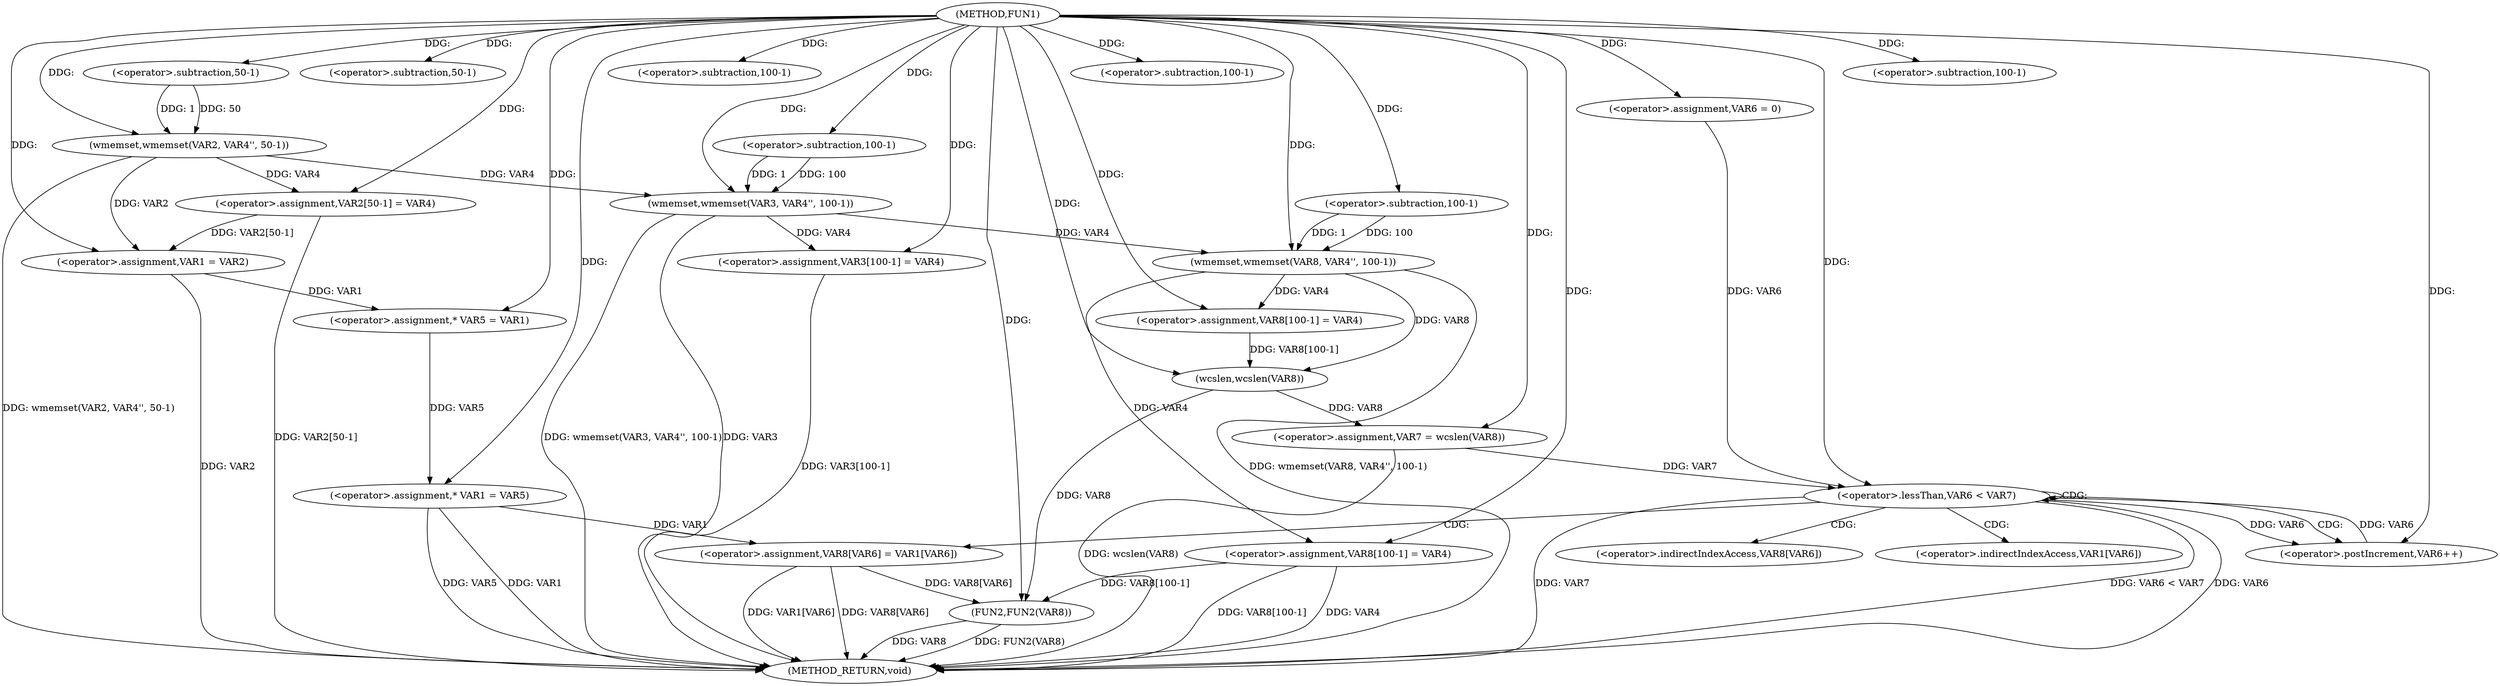 digraph FUN1 {  
"1000100" [label = "(METHOD,FUN1)" ]
"1000190" [label = "(METHOD_RETURN,void)" ]
"1000105" [label = "(wmemset,wmemset(VAR2, VAR4'', 50-1))" ]
"1000108" [label = "(<operator>.subtraction,50-1)" ]
"1000111" [label = "(<operator>.assignment,VAR2[50-1] = VAR4)" ]
"1000114" [label = "(<operator>.subtraction,50-1)" ]
"1000118" [label = "(wmemset,wmemset(VAR3, VAR4'', 100-1))" ]
"1000121" [label = "(<operator>.subtraction,100-1)" ]
"1000124" [label = "(<operator>.assignment,VAR3[100-1] = VAR4)" ]
"1000127" [label = "(<operator>.subtraction,100-1)" ]
"1000131" [label = "(<operator>.assignment,VAR1 = VAR2)" ]
"1000136" [label = "(<operator>.assignment,* VAR5 = VAR1)" ]
"1000140" [label = "(<operator>.assignment,* VAR1 = VAR5)" ]
"1000147" [label = "(wmemset,wmemset(VAR8, VAR4'', 100-1))" ]
"1000150" [label = "(<operator>.subtraction,100-1)" ]
"1000153" [label = "(<operator>.assignment,VAR8[100-1] = VAR4)" ]
"1000156" [label = "(<operator>.subtraction,100-1)" ]
"1000160" [label = "(<operator>.assignment,VAR7 = wcslen(VAR8))" ]
"1000162" [label = "(wcslen,wcslen(VAR8))" ]
"1000165" [label = "(<operator>.assignment,VAR6 = 0)" ]
"1000168" [label = "(<operator>.lessThan,VAR6 < VAR7)" ]
"1000171" [label = "(<operator>.postIncrement,VAR6++)" ]
"1000174" [label = "(<operator>.assignment,VAR8[VAR6] = VAR1[VAR6])" ]
"1000181" [label = "(<operator>.assignment,VAR8[100-1] = VAR4)" ]
"1000184" [label = "(<operator>.subtraction,100-1)" ]
"1000188" [label = "(FUN2,FUN2(VAR8))" ]
"1000175" [label = "(<operator>.indirectIndexAccess,VAR8[VAR6])" ]
"1000178" [label = "(<operator>.indirectIndexAccess,VAR1[VAR6])" ]
  "1000168" -> "1000190"  [ label = "DDG: VAR6 < VAR7"] 
  "1000124" -> "1000190"  [ label = "DDG: VAR3[100-1]"] 
  "1000168" -> "1000190"  [ label = "DDG: VAR6"] 
  "1000105" -> "1000190"  [ label = "DDG: wmemset(VAR2, VAR4'', 50-1)"] 
  "1000140" -> "1000190"  [ label = "DDG: VAR1"] 
  "1000118" -> "1000190"  [ label = "DDG: wmemset(VAR3, VAR4'', 100-1)"] 
  "1000168" -> "1000190"  [ label = "DDG: VAR7"] 
  "1000118" -> "1000190"  [ label = "DDG: VAR3"] 
  "1000160" -> "1000190"  [ label = "DDG: wcslen(VAR8)"] 
  "1000181" -> "1000190"  [ label = "DDG: VAR8[100-1]"] 
  "1000188" -> "1000190"  [ label = "DDG: FUN2(VAR8)"] 
  "1000174" -> "1000190"  [ label = "DDG: VAR1[VAR6]"] 
  "1000181" -> "1000190"  [ label = "DDG: VAR4"] 
  "1000140" -> "1000190"  [ label = "DDG: VAR5"] 
  "1000188" -> "1000190"  [ label = "DDG: VAR8"] 
  "1000131" -> "1000190"  [ label = "DDG: VAR2"] 
  "1000111" -> "1000190"  [ label = "DDG: VAR2[50-1]"] 
  "1000147" -> "1000190"  [ label = "DDG: wmemset(VAR8, VAR4'', 100-1)"] 
  "1000174" -> "1000190"  [ label = "DDG: VAR8[VAR6]"] 
  "1000100" -> "1000105"  [ label = "DDG: "] 
  "1000108" -> "1000105"  [ label = "DDG: 50"] 
  "1000108" -> "1000105"  [ label = "DDG: 1"] 
  "1000100" -> "1000108"  [ label = "DDG: "] 
  "1000105" -> "1000111"  [ label = "DDG: VAR4"] 
  "1000100" -> "1000111"  [ label = "DDG: "] 
  "1000100" -> "1000114"  [ label = "DDG: "] 
  "1000100" -> "1000118"  [ label = "DDG: "] 
  "1000105" -> "1000118"  [ label = "DDG: VAR4"] 
  "1000121" -> "1000118"  [ label = "DDG: 100"] 
  "1000121" -> "1000118"  [ label = "DDG: 1"] 
  "1000100" -> "1000121"  [ label = "DDG: "] 
  "1000118" -> "1000124"  [ label = "DDG: VAR4"] 
  "1000100" -> "1000124"  [ label = "DDG: "] 
  "1000100" -> "1000127"  [ label = "DDG: "] 
  "1000111" -> "1000131"  [ label = "DDG: VAR2[50-1]"] 
  "1000105" -> "1000131"  [ label = "DDG: VAR2"] 
  "1000100" -> "1000131"  [ label = "DDG: "] 
  "1000131" -> "1000136"  [ label = "DDG: VAR1"] 
  "1000100" -> "1000136"  [ label = "DDG: "] 
  "1000136" -> "1000140"  [ label = "DDG: VAR5"] 
  "1000100" -> "1000140"  [ label = "DDG: "] 
  "1000100" -> "1000147"  [ label = "DDG: "] 
  "1000118" -> "1000147"  [ label = "DDG: VAR4"] 
  "1000150" -> "1000147"  [ label = "DDG: 100"] 
  "1000150" -> "1000147"  [ label = "DDG: 1"] 
  "1000100" -> "1000150"  [ label = "DDG: "] 
  "1000147" -> "1000153"  [ label = "DDG: VAR4"] 
  "1000100" -> "1000153"  [ label = "DDG: "] 
  "1000100" -> "1000156"  [ label = "DDG: "] 
  "1000162" -> "1000160"  [ label = "DDG: VAR8"] 
  "1000100" -> "1000160"  [ label = "DDG: "] 
  "1000147" -> "1000162"  [ label = "DDG: VAR8"] 
  "1000153" -> "1000162"  [ label = "DDG: VAR8[100-1]"] 
  "1000100" -> "1000162"  [ label = "DDG: "] 
  "1000100" -> "1000165"  [ label = "DDG: "] 
  "1000171" -> "1000168"  [ label = "DDG: VAR6"] 
  "1000165" -> "1000168"  [ label = "DDG: VAR6"] 
  "1000100" -> "1000168"  [ label = "DDG: "] 
  "1000160" -> "1000168"  [ label = "DDG: VAR7"] 
  "1000168" -> "1000171"  [ label = "DDG: VAR6"] 
  "1000100" -> "1000171"  [ label = "DDG: "] 
  "1000140" -> "1000174"  [ label = "DDG: VAR1"] 
  "1000100" -> "1000181"  [ label = "DDG: "] 
  "1000147" -> "1000181"  [ label = "DDG: VAR4"] 
  "1000100" -> "1000184"  [ label = "DDG: "] 
  "1000181" -> "1000188"  [ label = "DDG: VAR8[100-1]"] 
  "1000162" -> "1000188"  [ label = "DDG: VAR8"] 
  "1000174" -> "1000188"  [ label = "DDG: VAR8[VAR6]"] 
  "1000100" -> "1000188"  [ label = "DDG: "] 
  "1000168" -> "1000168"  [ label = "CDG: "] 
  "1000168" -> "1000171"  [ label = "CDG: "] 
  "1000168" -> "1000178"  [ label = "CDG: "] 
  "1000168" -> "1000174"  [ label = "CDG: "] 
  "1000168" -> "1000175"  [ label = "CDG: "] 
}
